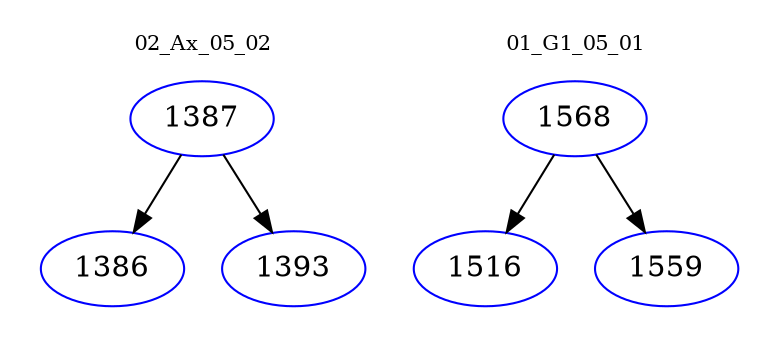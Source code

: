 digraph{
subgraph cluster_0 {
color = white
label = "02_Ax_05_02";
fontsize=10;
T0_1387 [label="1387", color="blue"]
T0_1387 -> T0_1386 [color="black"]
T0_1386 [label="1386", color="blue"]
T0_1387 -> T0_1393 [color="black"]
T0_1393 [label="1393", color="blue"]
}
subgraph cluster_1 {
color = white
label = "01_G1_05_01";
fontsize=10;
T1_1568 [label="1568", color="blue"]
T1_1568 -> T1_1516 [color="black"]
T1_1516 [label="1516", color="blue"]
T1_1568 -> T1_1559 [color="black"]
T1_1559 [label="1559", color="blue"]
}
}
